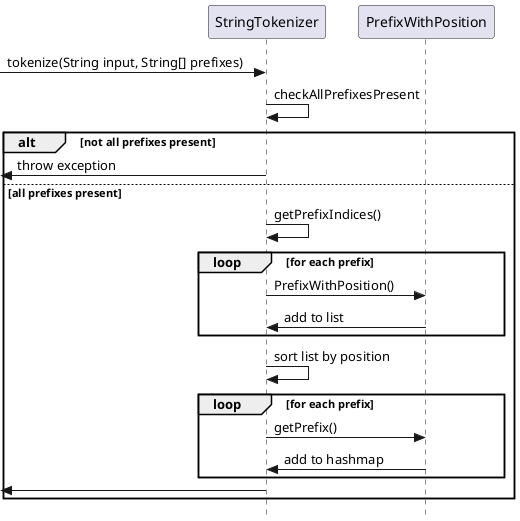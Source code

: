 @startuml

skinparam Style strictuml

[-> StringTokenizer: tokenize(String input, String[] prefixes)

StringTokenizer -> StringTokenizer: checkAllPrefixesPresent

alt not all prefixes present
    [<- StringTokenizer: throw exception
else all prefixes present

    StringTokenizer -> StringTokenizer: getPrefixIndices()
        loop for each prefix
            StringTokenizer -> PrefixWithPosition: PrefixWithPosition()
            StringTokenizer <- PrefixWithPosition: add to list
        end

    StringTokenizer -> StringTokenizer: sort list by position

        loop for each prefix
            StringTokenizer -> PrefixWithPosition: getPrefix()
            StringTokenizer <- PrefixWithPosition: add to hashmap
        end

    [<- StringTokenizer:
end

@enduml